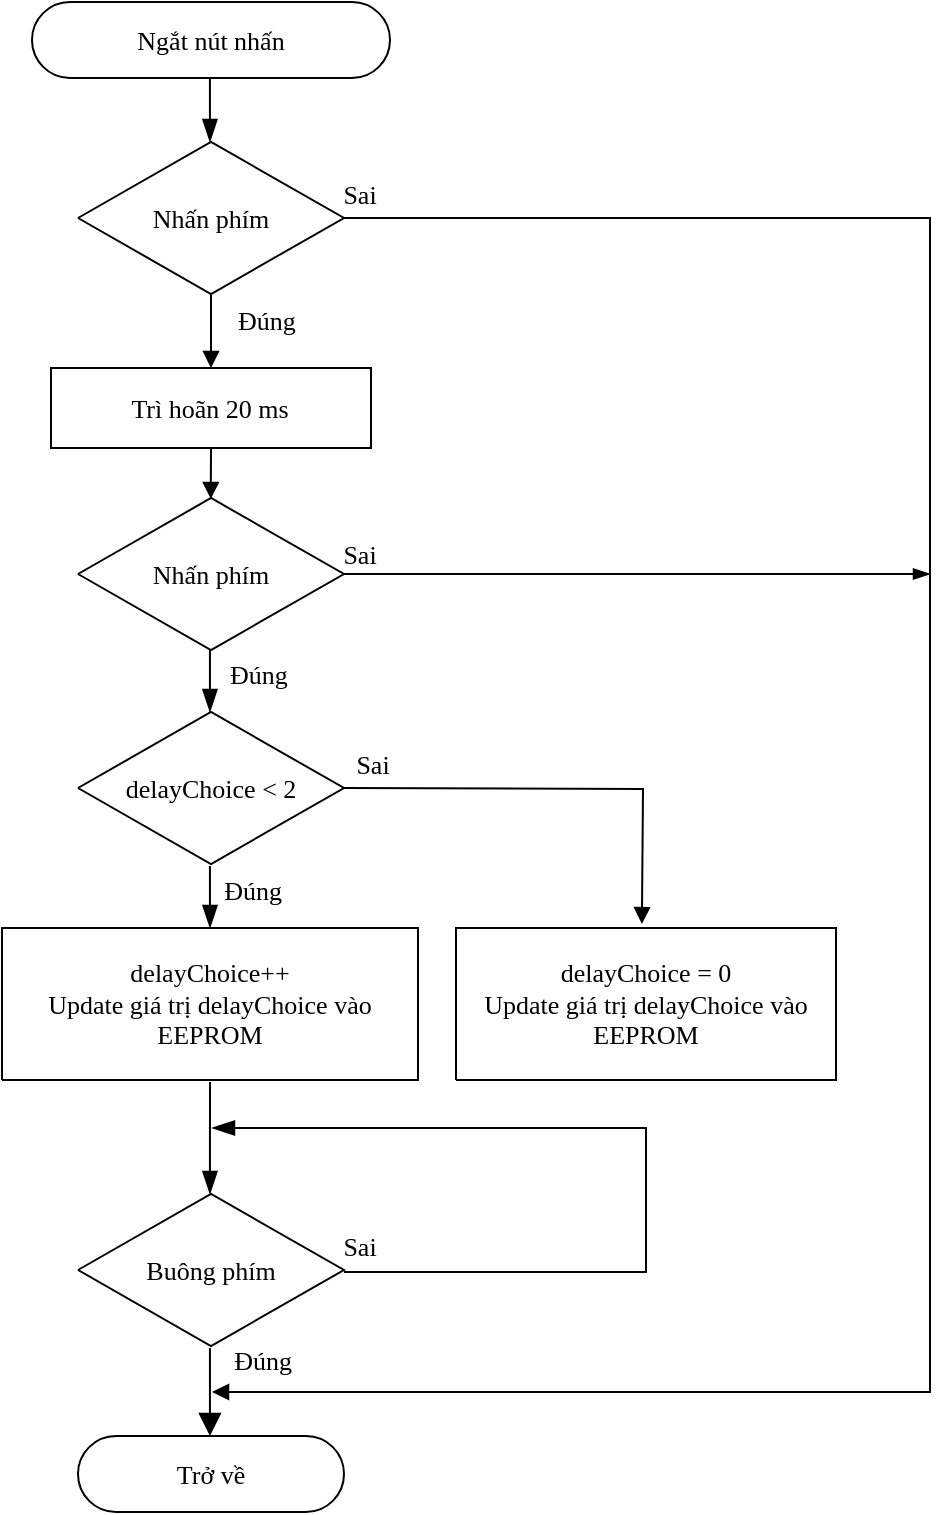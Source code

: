 <mxfile version="13.0.3" type="device"><diagram name="Page-1" id="Page-1"><mxGraphModel dx="1205" dy="696" grid="1" gridSize="10" guides="1" tooltips="1" connect="1" arrows="1" fold="1" page="1" pageScale="1" pageWidth="850" pageHeight="1100" math="0" shadow="0"><root><mxCell id="0"/><mxCell id="1" value="Flowchart" parent="0"/><mxCell id="3" value="&lt;font style=&quot;font-size: 13px ; color: rgb(0 , 0 , 0) ; direction: ltr ; letter-spacing: 0px ; line-height: 120% ; opacity: 1&quot;&gt;Ngắt nút nhấn&lt;br style=&quot;font-size: 13px&quot;&gt;&lt;/font&gt;" style="verticalAlign=middle;align=center;vsdxID=1;fillColor=#FFFFFF;gradientColor=none;shape=stencil(tVJBDsIgEHwNRwxCNPVc6z82lrZEhGZBW38viI2ttV6Mt9md2d0MDBG5a6CVhDPn0Z5kp0rfELEnnCvTSFQ+ICIKIvLKoqzRXkyZ6haiMqKzvcYNfZpbs9WWxynObkOHPepDkmtlRvJstxLZNzngMXA4345P/SbJlxcOPIVeOYrWg1fWTDgNWEsaTtFKQz2hXCdlO2t/9DK3/pOT5Zf8i5cAXn9aKa1TJMb8ewZCK+VHFHc=);strokeColor=#000000;spacingTop=-1;spacingBottom=-1;spacingLeft=-1;spacingRight=-1;labelBackgroundColor=none;rounded=0;html=1;whiteSpace=wrap;fontFamily=Times New Roman;fontSize=13;" parent="1" vertex="1"><mxGeometry x="311" y="127" width="179" height="38" as="geometry"/></mxCell><mxCell id="HabXeTE5faZo-3i2Bduz-41" style="edgeStyle=orthogonalEdgeStyle;rounded=0;orthogonalLoop=1;jettySize=auto;html=1;endArrow=block;endFill=1;fontFamily=Times New Roman;fontSize=13;" edge="1" parent="1" source="4"><mxGeometry relative="1" as="geometry"><mxPoint x="401" y="822" as="targetPoint"/><Array as="points"><mxPoint x="760" y="235"/><mxPoint x="760" y="822"/></Array></mxGeometry></mxCell><mxCell id="HabXeTE5faZo-3i2Bduz-48" style="edgeStyle=orthogonalEdgeStyle;rounded=0;orthogonalLoop=1;jettySize=auto;html=1;entryX=0.5;entryY=0;entryDx=0;entryDy=0;endArrow=block;endFill=1;fontFamily=Times New Roman;fontSize=13;" edge="1" parent="1" source="4" target="HabXeTE5faZo-3i2Bduz-45"><mxGeometry relative="1" as="geometry"/></mxCell><mxCell id="4" style="vsdxID=2;fillColor=#FFFFFF;gradientColor=none;shape=stencil(UzV2Ls5ILEhVNTIoLinKz04tz0wpyVA1dlE1MsrMy0gtyiwBslSNXVWNndPyi1LTi/JL81Ig/IJEkEoQKze/DGRCBUSfAUiHkUElhGcK4bpBVOZk5iGpNEVVikeloQHZpsK0YlWLz1QgA+HFtMycHEgIIcujBwlQCBKcxq4A);strokeColor=#000000;spacingTop=-1;spacingBottom=-1;spacingLeft=-1;spacingRight=-1;labelBackgroundColor=none;rounded=0;html=1;whiteSpace=wrap;fontFamily=Times New Roman;fontSize=13;" parent="1" vertex="1"><mxGeometry x="334" y="197" width="133" height="76" as="geometry"/></mxCell><mxCell id="5" value="&lt;font style=&quot;font-size: 13px; color: rgb(0, 0, 0); direction: ltr; letter-spacing: 0px; line-height: 120%; opacity: 1;&quot;&gt;Nhấn phím&lt;br style=&quot;font-size: 13px;&quot;&gt;&lt;/font&gt;" style="text;vsdxID=2;fillColor=none;gradientColor=none;strokeColor=none;spacingTop=-1;spacingBottom=-1;spacingLeft=-1;spacingRight=-1;labelBackgroundColor=none;rounded=0;html=1;whiteSpace=wrap;verticalAlign=middle;align=center;;html=1;fontFamily=Times New Roman;fontSize=13;" parent="4" vertex="1"><mxGeometry x="11.11" y="9.33" width="111.13" height="57.15" as="geometry"/></mxCell><mxCell id="7" value="&lt;font style=&quot;font-size: 13px; color: rgb(0, 0, 0); direction: ltr; letter-spacing: 0px; line-height: 120%; opacity: 1;&quot;&gt;delayChoice++&lt;br style=&quot;font-size: 13px;&quot;&gt;Update giá trị delayChoice vào EEPROM&lt;br style=&quot;font-size: 13px;&quot;&gt;&lt;/font&gt;" style="verticalAlign=middle;align=center;vsdxID=5;fillColor=#FFFFFF;gradientColor=none;shape=stencil(nZBLDoAgDERP0z3SIyjew0SURgSD+Lu9kMZoXLhwN9O+tukAlrNpJg1SzDH4QW/URgNYgZTkjA4UkwJUgGXng+6DX1zLfmoymdXo17xh5zmRJ6Q42BWCfc2oJfdAr+Yv+AP9Cb7OJ3H/2JG1HNGz/84klThPVCc=);strokeColor=#000000;spacingTop=-1;spacingBottom=-1;spacingLeft=-1;spacingRight=-1;labelBackgroundColor=none;rounded=0;html=1;whiteSpace=wrap;fontFamily=Times New Roman;fontSize=13;" parent="1" vertex="1"><mxGeometry x="296" y="590" width="208" height="76" as="geometry"/></mxCell><mxCell id="HabXeTE5faZo-3i2Bduz-37" style="edgeStyle=orthogonalEdgeStyle;rounded=0;orthogonalLoop=1;jettySize=auto;html=1;endArrow=blockThin;endFill=1;fontFamily=Times New Roman;fontSize=13;" edge="1" parent="1" source="8"><mxGeometry relative="1" as="geometry"><mxPoint x="760" y="413.0" as="targetPoint"/></mxGeometry></mxCell><mxCell id="8" style="vsdxID=7;fillColor=#FFFFFF;gradientColor=none;shape=stencil(UzV2Ls5ILEhVNTIoLinKz04tz0wpyVA1dlE1MsrMy0gtyiwBslSNXVWNndPyi1LTi/JL81Ig/IJEkEoQKze/DGRCBUSfAUiHkUElhGcK4bpBVOZk5iGpNEVVikeloQHZpsK0YlWLz1QgA+HFtMycHEgIIcujBwlQCBKcxq4A);strokeColor=#000000;spacingTop=-1;spacingBottom=-1;spacingLeft=-1;spacingRight=-1;labelBackgroundColor=none;rounded=0;html=1;whiteSpace=wrap;fontFamily=Times New Roman;fontSize=13;" parent="1" vertex="1"><mxGeometry x="334" y="375" width="133" height="76" as="geometry"/></mxCell><mxCell id="9" value="&lt;font style=&quot;font-size: 13px; color: rgb(0, 0, 0); direction: ltr; letter-spacing: 0px; line-height: 120%; opacity: 1;&quot;&gt;Nhấn phím&lt;br style=&quot;font-size: 13px;&quot;&gt;&lt;/font&gt;" style="text;vsdxID=7;fillColor=none;gradientColor=none;strokeColor=none;spacingTop=-1;spacingBottom=-1;spacingLeft=-1;spacingRight=-1;labelBackgroundColor=none;rounded=0;html=1;whiteSpace=wrap;verticalAlign=middle;align=center;;html=1;fontFamily=Times New Roman;fontSize=13;" parent="8" vertex="1"><mxGeometry x="11.11" y="9.33" width="111.13" height="57.15" as="geometry"/></mxCell><mxCell id="10" style="vsdxID=13;fillColor=#FFFFFF;gradientColor=none;shape=stencil(UzV2Ls5ILEhVNTIoLinKz04tz0wpyVA1dlE1MsrMy0gtyiwBslSNXVWNndPyi1LTi/JL81Ig/IJEkEoQKze/DGRCBUSfAUiHkUElhGcK4bpBVOZk5iGpNEVVikeloQHZpsK0YlWLz1QgA+HFtMycHEgIIcujBwlQCBKcxq4A);strokeColor=#000000;spacingTop=-1;spacingBottom=-1;spacingLeft=-1;spacingRight=-1;labelBackgroundColor=none;rounded=0;html=1;whiteSpace=wrap;fontFamily=Times New Roman;fontSize=13;" parent="1" vertex="1"><mxGeometry x="334" y="482" width="133" height="76" as="geometry"/></mxCell><mxCell id="11" value="&lt;font style=&quot;font-size: 13px ; color: rgb(0 , 0 , 0) ; direction: ltr ; letter-spacing: 0px ; line-height: 120% ; opacity: 1&quot;&gt;delayChoice &amp;lt; 2&lt;br style=&quot;font-size: 13px&quot;&gt;&lt;/font&gt;" style="text;vsdxID=13;fillColor=none;gradientColor=none;strokeColor=none;spacingTop=-1;spacingBottom=-1;spacingLeft=-1;spacingRight=-1;labelBackgroundColor=none;rounded=0;html=1;whiteSpace=wrap;verticalAlign=middle;align=center;;html=1;fontFamily=Times New Roman;fontSize=13;" parent="10" vertex="1"><mxGeometry x="11.11" y="9.33" width="111.13" height="57.15" as="geometry"/></mxCell><mxCell id="12" style="vsdxID=14;fillColor=#FFFFFF;gradientColor=none;shape=stencil(UzV2Ls5ILEhVNTIoLinKz04tz0wpyVA1dlE1MsrMy0gtyiwBslSNXVWNndPyi1LTi/JL81Ig/IJEkEoQKze/DGRCBUSfAUiHkUElhGcK4bpBVOZk5iGpNEVVikeloQHZpsK0YlWLz1QgA+HFtMycHEgIIcujBwlQCBKcxq4A);strokeColor=#000000;spacingTop=-1;spacingBottom=-1;spacingLeft=-1;spacingRight=-1;labelBackgroundColor=none;rounded=0;html=1;whiteSpace=wrap;fontFamily=Times New Roman;fontSize=13;" parent="1" vertex="1"><mxGeometry x="334" y="723" width="133" height="76" as="geometry"/></mxCell><mxCell id="13" value="&lt;font style=&quot;font-size: 13px ; color: rgb(0 , 0 , 0) ; direction: ltr ; letter-spacing: 0px ; line-height: 120% ; opacity: 1&quot;&gt;Buông phím&lt;br style=&quot;font-size: 13px&quot;&gt;&lt;/font&gt;" style="text;vsdxID=14;fillColor=none;gradientColor=none;strokeColor=none;spacingTop=-1;spacingBottom=-1;spacingLeft=-1;spacingRight=-1;labelBackgroundColor=none;rounded=0;html=1;whiteSpace=wrap;verticalAlign=middle;align=center;;html=1;fontFamily=Times New Roman;fontSize=13;" parent="12" vertex="1"><mxGeometry x="11.11" y="9.33" width="111.13" height="57.15" as="geometry"/></mxCell><mxCell id="14" value="&lt;font style=&quot;font-size: 13px ; color: rgb(0 , 0 , 0) ; direction: ltr ; letter-spacing: 0px ; line-height: 120% ; opacity: 1&quot;&gt;Trở về&lt;br style=&quot;font-size: 13px&quot;&gt;&lt;/font&gt;" style="verticalAlign=middle;align=center;vsdxID=15;fillColor=#FFFFFF;gradientColor=none;shape=stencil(tVLREoIgEPwaHnEQcqpn0/9gEpWJwDko7e+DsEkze2l627vdu5uFRSy3Le8EosQ6MCfRy8q1iB0QpVK3AqTzCLECsbw2IBowF13FuuNBGdDZXMOGIc6lm4TuwxQlt7FDyKMuo1xJPZHvsmSbfpNzOHoOltth1GdRvr7wyWM+SIvBOO6k0TNOcWgE9qdwrXgzo2wvRLdof/SytP6Tk/WX/IsXD15/WkulYiSm/HsGfCvmhxV3);strokeColor=#000000;spacingTop=-1;spacingBottom=-1;spacingLeft=-1;spacingRight=-1;labelBackgroundColor=none;rounded=0;html=1;whiteSpace=wrap;fontFamily=Times New Roman;fontSize=13;" parent="1" vertex="1"><mxGeometry x="334" y="844" width="133" height="38" as="geometry"/></mxCell><mxCell id="15" value="&lt;font style=&quot;font-size: 13px ; color: rgb(0 , 0 , 0) ; direction: ltr ; letter-spacing: 0px ; line-height: 120% ; opacity: 1&quot;&gt;delayChoice = 0&lt;br style=&quot;font-size: 13px&quot;&gt;Update giá trị delayChoice vào EEPROM&lt;br style=&quot;font-size: 13px&quot;&gt;&lt;/font&gt;" style="verticalAlign=middle;align=center;vsdxID=26;fillColor=#FFFFFF;gradientColor=none;shape=stencil(nZBLDoAgDERP0z3SIyjew0SURgSD+Lu9kMZoXLhwN9O+tukAlrNpJg1SzDH4QW/URgNYgZTkjA4UkwJUgGXng+6DX1zLfmoymdXo17xh5zmRJ6Q42BWCfc2oJfdAr+Yv+AP9Cb7OJ3H/2JG1HNGz/84klThPVCc=);strokeColor=#000000;spacingTop=-1;spacingBottom=-1;spacingLeft=-1;spacingRight=-1;labelBackgroundColor=none;rounded=0;html=1;whiteSpace=wrap;fontFamily=Times New Roman;fontSize=13;" parent="1" vertex="1"><mxGeometry x="523" y="590" width="190" height="76" as="geometry"/></mxCell><mxCell id="16" value="&lt;font style=&quot;font-size: 13px; color: rgb(0, 0, 0); direction: ltr; letter-spacing: 0px; line-height: 120%; opacity: 1;&quot;&gt;Sai&lt;br style=&quot;font-size: 13px;&quot;&gt;&lt;/font&gt;" style="verticalAlign=middle;align=center;vsdxID=40;fillColor=none;gradientColor=none;shape=stencil(nZBLDoAgDERP0z3SIyjew0SURgSD+Lu9kMZoXLhwN9O+tukAlrNpJg1SzDH4QW/URgNYgZTkjA4UkwJUgGXng+6DX1zLfmoymdXo17xh5zmRJ6Q42BWCfc2oJfdAr+Yv+AP9Cb7OJ3H/2JG1HNGz/84klThPVCc=);strokeColor=none;labelBackgroundColor=none;rounded=0;html=1;whiteSpace=wrap;fontFamily=Times New Roman;fontSize=13;" parent="1" vertex="1"><mxGeometry x="456" y="390" width="38" height="25" as="geometry"/></mxCell><mxCell id="17" value="&lt;font style=&quot;font-size: 13px; color: rgb(0, 0, 0); direction: ltr; letter-spacing: 0px; line-height: 120%; opacity: 1;&quot;&gt;Đúng&lt;br style=&quot;font-size: 13px;&quot;&gt;&lt;/font&gt;" style="verticalAlign=middle;align=center;vsdxID=41;fillColor=none;gradientColor=none;shape=stencil(nZBLDoAgDERP0z3SIyjew0SURgSD+Lu9kMZoXLhwN9O+tukAlrNpJg1SzDH4QW/URgNYgZTkjA4UkwJUgGXng+6DX1zLfmoymdXo17xh5zmRJ6Q42BWCfc2oJfdAr+Yv+AP9Cb7OJ3H/2JG1HNGz/84klThPVCc=);strokeColor=none;labelBackgroundColor=none;rounded=0;html=1;whiteSpace=wrap;fontFamily=Times New Roman;fontSize=13;" parent="1" vertex="1"><mxGeometry x="408" y="450" width="33" height="25" as="geometry"/></mxCell><mxCell id="18" value="&lt;font style=&quot;font-size: 13px; color: rgb(0, 0, 0); direction: ltr; letter-spacing: 0px; line-height: 120%; opacity: 1;&quot;&gt;Sai&lt;br style=&quot;font-size: 13px;&quot;&gt;&lt;/font&gt;" style="verticalAlign=middle;align=center;vsdxID=42;fillColor=none;gradientColor=none;shape=stencil(nZBLDoAgDERP0z3SIyjew0SURgSD+Lu9kMZoXLhwN9O+tukAlrNpJg1SzDH4QW/URgNYgZTkjA4UkwJUgGXng+6DX1zLfmoymdXo17xh5zmRJ6Q42BWCfc2oJfdAr+Yv+AP9Cb7OJ3H/2JG1HNGz/84klThPVCc=);strokeColor=none;labelBackgroundColor=none;rounded=0;html=1;whiteSpace=wrap;fontFamily=Times New Roman;fontSize=13;" parent="1" vertex="1"><mxGeometry x="469" y="495" width="25" height="25" as="geometry"/></mxCell><mxCell id="19" value="&lt;font style=&quot;font-size: 13px; color: rgb(0, 0, 0); direction: ltr; letter-spacing: 0px; line-height: 120%; opacity: 1;&quot;&gt;Đúng&lt;br style=&quot;font-size: 13px;&quot;&gt;&lt;/font&gt;" style="verticalAlign=middle;align=center;vsdxID=43;fillColor=none;gradientColor=none;shape=stencil(nZBLDoAgDERP0z3SIyjew0SURgSD+Lu9kMZoXLhwN9O+tukAlrNpJg1SzDH4QW/URgNYgZTkjA4UkwJUgGXng+6DX1zLfmoymdXo17xh5zmRJ6Q42BWCfc2oJfdAr+Yv+AP9Cb7OJ3H/2JG1HNGz/84klThPVCc=);strokeColor=none;labelBackgroundColor=none;rounded=0;html=1;whiteSpace=wrap;fontFamily=Times New Roman;fontSize=13;" parent="1" vertex="1"><mxGeometry x="412" y="558" width="19" height="25" as="geometry"/></mxCell><mxCell id="20" value="&lt;font style=&quot;font-size: 13px; color: rgb(0, 0, 0); direction: ltr; letter-spacing: 0px; line-height: 120%; opacity: 1;&quot;&gt;Đúng&lt;br style=&quot;font-size: 13px;&quot;&gt;&lt;/font&gt;" style="verticalAlign=middle;align=center;vsdxID=44;fillColor=none;gradientColor=none;shape=stencil(nZBLDoAgDERP0z3SIyjew0SURgSD+Lu9kMZoXLhwN9O+tukAlrNpJg1SzDH4QW/URgNYgZTkjA4UkwJUgGXng+6DX1zLfmoymdXo17xh5zmRJ6Q42BWCfc2oJfdAr+Yv+AP9Cb7OJ3H/2JG1HNGz/84klThPVCc=);strokeColor=none;labelBackgroundColor=none;rounded=0;html=1;whiteSpace=wrap;fontFamily=Times New Roman;fontSize=13;" parent="1" vertex="1"><mxGeometry x="412" y="793" width="29" height="25" as="geometry"/></mxCell><mxCell id="21" value="&lt;font style=&quot;font-size: 13px; color: rgb(0, 0, 0); direction: ltr; letter-spacing: 0px; line-height: 120%; opacity: 1;&quot;&gt;Sai&lt;br style=&quot;font-size: 13px;&quot;&gt;&lt;/font&gt;" style="verticalAlign=middle;align=center;vsdxID=45;fillColor=none;gradientColor=none;shape=stencil(nZBLDoAgDERP0z3SIyjew0SURgSD+Lu9kMZoXLhwN9O+tukAlrNpJg1SzDH4QW/URgNYgZTkjA4UkwJUgGXng+6DX1zLfmoymdXo17xh5zmRJ6Q42BWCfc2oJfdAr+Yv+AP9Cb7OJ3H/2JG1HNGz/84klThPVCc=);strokeColor=none;labelBackgroundColor=none;rounded=0;html=1;whiteSpace=wrap;fontFamily=Times New Roman;fontSize=13;" parent="1" vertex="1"><mxGeometry x="465" y="740" width="20" height="17" as="geometry"/></mxCell><mxCell id="23" style="vsdxID=49;edgeStyle=none;startArrow=none;endArrow=blockThin;startSize=9;endSize=9;spacingTop=0;spacingBottom=0;spacingLeft=0;spacingRight=0;verticalAlign=middle;html=1;labelBackgroundColor=#ffffff;rounded=0;exitX=1;exitY=0.513;exitDx=0;exitDy=0;exitPerimeter=0;endFill=1;fontFamily=Times New Roman;fontSize=13;" parent="1" source="12" edge="1"><mxGeometry relative="1" as="geometry"><mxPoint as="offset"/><Array as="points"><mxPoint x="618" y="762"/><mxPoint x="618" y="690"/></Array><mxPoint x="401" y="690" as="targetPoint"/></mxGeometry></mxCell><mxCell id="HabXeTE5faZo-3i2Bduz-46" style="edgeStyle=orthogonalEdgeStyle;rounded=0;orthogonalLoop=1;jettySize=auto;html=1;exitX=0.5;exitY=1;exitDx=0;exitDy=0;entryX=0.499;entryY=0.006;entryDx=0;entryDy=0;entryPerimeter=0;endArrow=block;endFill=1;fontFamily=Times New Roman;fontSize=13;" edge="1" parent="1" source="HabXeTE5faZo-3i2Bduz-45" target="8"><mxGeometry relative="1" as="geometry"/></mxCell><mxCell id="HabXeTE5faZo-3i2Bduz-45" value="" style="rounded=0;whiteSpace=wrap;html=1;fontFamily=Times New Roman;fontSize=13;" vertex="1" parent="1"><mxGeometry x="320.5" y="310" width="160" height="40" as="geometry"/></mxCell><mxCell id="HabXeTE5faZo-3i2Bduz-49" value="Trì hoãn 20 ms" style="text;html=1;strokeColor=none;fillColor=none;align=center;verticalAlign=middle;whiteSpace=wrap;rounded=0;fontFamily=Times New Roman;fontSize=13;" vertex="1" parent="1"><mxGeometry x="330" y="320" width="140" height="20" as="geometry"/></mxCell><mxCell id="HabXeTE5faZo-3i2Bduz-50" style="edgeStyle=orthogonalEdgeStyle;rounded=0;orthogonalLoop=1;jettySize=auto;html=1;endArrow=block;endFill=1;fontFamily=Times New Roman;fontSize=13;entryX=0.505;entryY=-0.026;entryDx=0;entryDy=0;entryPerimeter=0;" edge="1" parent="1"><mxGeometry relative="1" as="geometry"><mxPoint x="615.95" y="588.024" as="targetPoint"/><mxPoint x="467" y="520" as="sourcePoint"/></mxGeometry></mxCell><mxCell id="HabXeTE5faZo-3i2Bduz-51" value="&lt;font style=&quot;font-size: 13px; color: rgb(0, 0, 0); direction: ltr; letter-spacing: 0px; line-height: 120%; opacity: 1;&quot;&gt;Sai&lt;br style=&quot;font-size: 13px;&quot;&gt;&lt;/font&gt;" style="verticalAlign=middle;align=center;vsdxID=40;fillColor=none;gradientColor=none;shape=stencil(nZBLDoAgDERP0z3SIyjew0SURgSD+Lu9kMZoXLhwN9O+tukAlrNpJg1SzDH4QW/URgNYgZTkjA4UkwJUgGXng+6DX1zLfmoymdXo17xh5zmRJ6Q42BWCfc2oJfdAr+Yv+AP9Cb7OJ3H/2JG1HNGz/84klThPVCc=);strokeColor=none;labelBackgroundColor=none;rounded=0;html=1;whiteSpace=wrap;fontFamily=Times New Roman;fontSize=13;" vertex="1" parent="1"><mxGeometry x="456" y="210" width="38" height="25" as="geometry"/></mxCell><mxCell id="HabXeTE5faZo-3i2Bduz-52" value="&lt;font style=&quot;font-size: 13px; color: rgb(0, 0, 0); direction: ltr; letter-spacing: 0px; line-height: 120%; opacity: 1;&quot;&gt;Đúng&lt;br style=&quot;font-size: 13px;&quot;&gt;&lt;/font&gt;" style="verticalAlign=middle;align=center;vsdxID=41;fillColor=none;gradientColor=none;shape=stencil(nZBLDoAgDERP0z3SIyjew0SURgSD+Lu9kMZoXLhwN9O+tukAlrNpJg1SzDH4QW/URgNYgZTkjA4UkwJUgGXng+6DX1zLfmoymdXo17xh5zmRJ6Q42BWCfc2oJfdAr+Yv+AP9Cb7OJ3H/2JG1HNGz/84klThPVCc=);strokeColor=none;labelBackgroundColor=none;rounded=0;html=1;whiteSpace=wrap;fontFamily=Times New Roman;fontSize=13;" vertex="1" parent="1"><mxGeometry x="412" y="273" width="33" height="25" as="geometry"/></mxCell><mxCell id="2" value="Connector" parent="0"/><mxCell id="22" parent="2" vertex="1"><mxGeometry x="619" y="698" as="geometry"/></mxCell><mxCell id="24" parent="2" vertex="1"><mxGeometry x="400" y="698" as="geometry"/></mxCell><mxCell id="26" parent="2" vertex="1"><mxGeometry x="728" y="820" as="geometry"/></mxCell><mxCell id="29" style="vsdxID=23;edgeStyle=none;startArrow=none;endArrow=block;startSize=9;endSize=9;spacingTop=0;spacingBottom=0;spacingLeft=0;spacingRight=0;verticalAlign=middle;html=1;labelBackgroundColor=#ffffff;rounded=0;exitX=0.496;exitY=1.013;exitDx=0;exitDy=0;exitPerimeter=0;entryX=0.496;entryY=0;entryDx=0;entryDy=0;entryPerimeter=0;endFill=1;" parent="2" source="12" target="14" edge="1"><mxGeometry relative="1" as="geometry"><mxPoint x="12" as="offset"/><Array as="points"/></mxGeometry></mxCell><mxCell id="30" style="vsdxID=22;edgeStyle=none;startArrow=none;endArrow=blockThin;startSize=9;endSize=9;spacingTop=0;spacingBottom=0;spacingLeft=0;spacingRight=0;verticalAlign=middle;html=1;labelBackgroundColor=#ffffff;rounded=0;exitX=0.5;exitY=1.013;exitDx=0;exitDy=0;exitPerimeter=0;entryX=0.496;entryY=0;entryDx=0;entryDy=0;entryPerimeter=0;endFill=1;" parent="2" source="7" target="12" edge="1"><mxGeometry relative="1" as="geometry"><mxPoint x="12" as="offset"/><Array as="points"/></mxGeometry></mxCell><mxCell id="31" style="vsdxID=17;edgeStyle=none;startArrow=none;endArrow=blockThin;startSize=9;endSize=9;spacingTop=0;spacingBottom=0;spacingLeft=0;spacingRight=0;verticalAlign=middle;html=1;labelBackgroundColor=#ffffff;rounded=0;exitX=0.497;exitY=1;exitDx=0;exitDy=0;exitPerimeter=0;entryX=0.496;entryY=0;entryDx=0;entryDy=0;entryPerimeter=0;endFill=1;" parent="2" source="3" target="4" edge="1"><mxGeometry relative="1" as="geometry"><mxPoint x="12" y="-1" as="offset"/><Array as="points"/></mxGeometry></mxCell><mxCell id="34" style="vsdxID=20;edgeStyle=none;startArrow=none;endArrow=blockThin;startSize=9;endSize=9;spacingTop=0;spacingBottom=0;spacingLeft=0;spacingRight=0;verticalAlign=middle;html=1;labelBackgroundColor=#ffffff;rounded=0;exitX=0.496;exitY=1;exitDx=0;exitDy=0;exitPerimeter=0;entryX=0.496;entryY=0;entryDx=0;entryDy=0;entryPerimeter=0;endFill=1;" parent="2" source="8" target="10" edge="1"><mxGeometry relative="1" as="geometry"><mxPoint x="12" y="-1" as="offset"/><Array as="points"/></mxGeometry></mxCell><mxCell id="35" style="vsdxID=21;edgeStyle=none;startArrow=none;endArrow=blockThin;startSize=9;endSize=9;spacingTop=0;spacingBottom=0;spacingLeft=0;spacingRight=0;verticalAlign=middle;html=1;labelBackgroundColor=#ffffff;rounded=0;exitX=0.496;exitY=1.013;exitDx=0;exitDy=0;exitPerimeter=0;entryX=0.5;entryY=0;entryDx=0;entryDy=0;entryPerimeter=0;endFill=1;" parent="2" source="10" target="7" edge="1"><mxGeometry relative="1" as="geometry"><mxPoint x="12" y="-1" as="offset"/><Array as="points"/></mxGeometry></mxCell></root></mxGraphModel></diagram></mxfile>